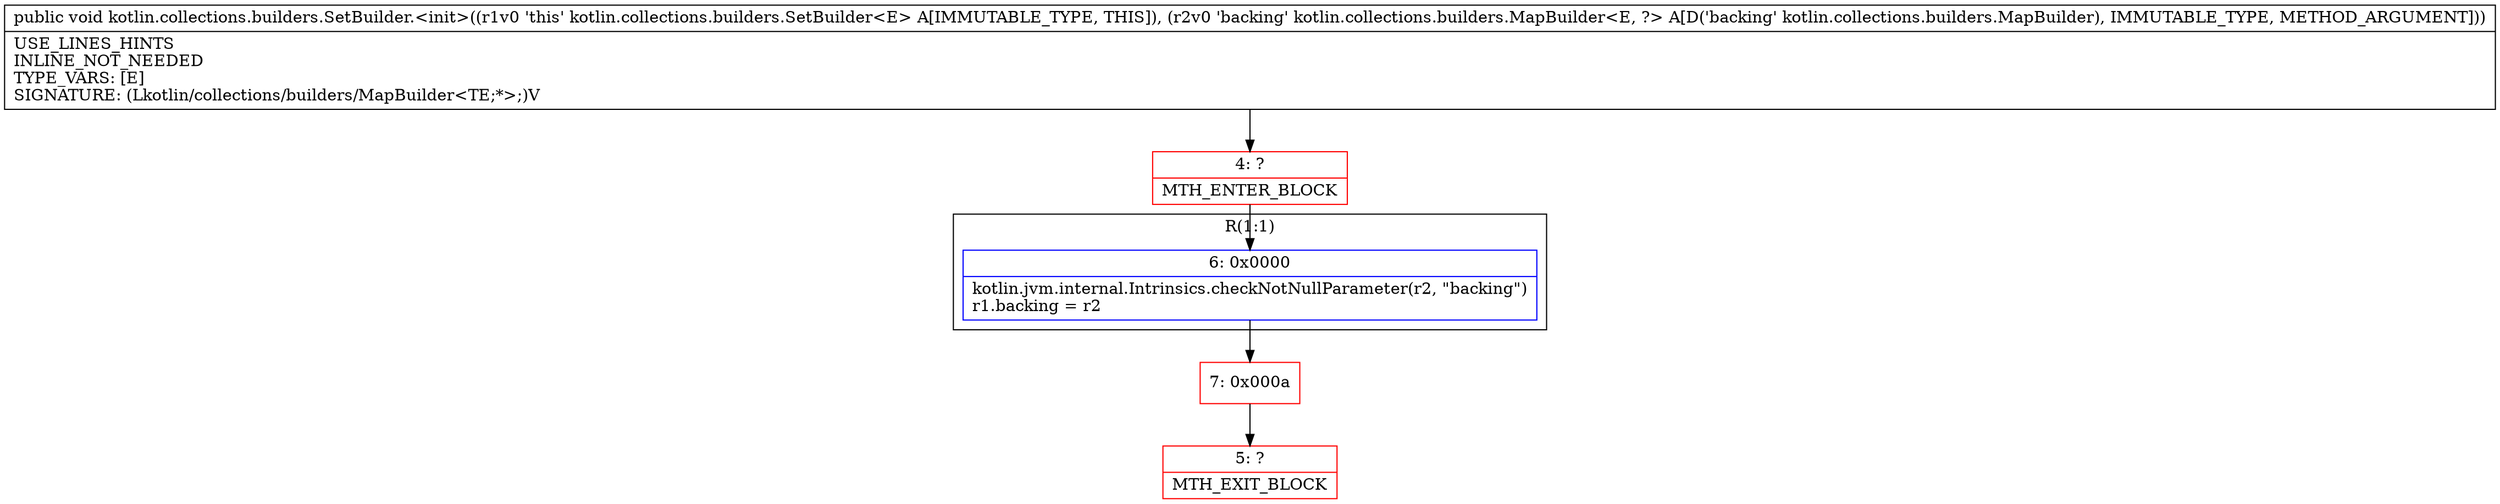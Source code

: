 digraph "CFG forkotlin.collections.builders.SetBuilder.\<init\>(Lkotlin\/collections\/builders\/MapBuilder;)V" {
subgraph cluster_Region_387066653 {
label = "R(1:1)";
node [shape=record,color=blue];
Node_6 [shape=record,label="{6\:\ 0x0000|kotlin.jvm.internal.Intrinsics.checkNotNullParameter(r2, \"backing\")\lr1.backing = r2\l}"];
}
Node_4 [shape=record,color=red,label="{4\:\ ?|MTH_ENTER_BLOCK\l}"];
Node_7 [shape=record,color=red,label="{7\:\ 0x000a}"];
Node_5 [shape=record,color=red,label="{5\:\ ?|MTH_EXIT_BLOCK\l}"];
MethodNode[shape=record,label="{public void kotlin.collections.builders.SetBuilder.\<init\>((r1v0 'this' kotlin.collections.builders.SetBuilder\<E\> A[IMMUTABLE_TYPE, THIS]), (r2v0 'backing' kotlin.collections.builders.MapBuilder\<E, ?\> A[D('backing' kotlin.collections.builders.MapBuilder), IMMUTABLE_TYPE, METHOD_ARGUMENT]))  | USE_LINES_HINTS\lINLINE_NOT_NEEDED\lTYPE_VARS: [E]\lSIGNATURE: (Lkotlin\/collections\/builders\/MapBuilder\<TE;*\>;)V\l}"];
MethodNode -> Node_4;Node_6 -> Node_7;
Node_4 -> Node_6;
Node_7 -> Node_5;
}

